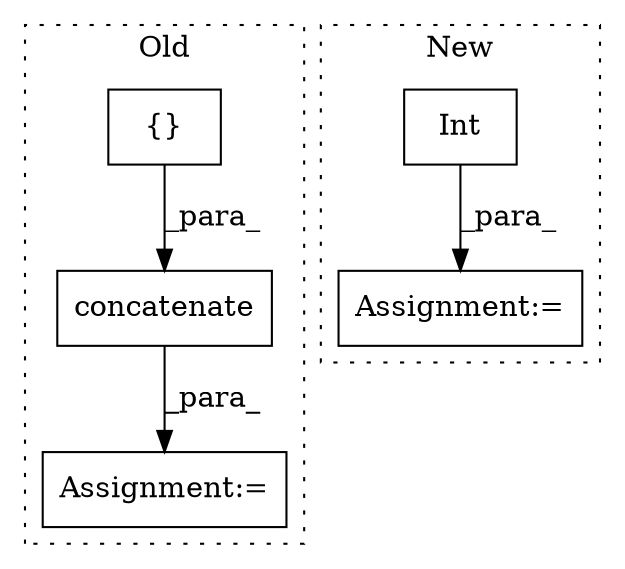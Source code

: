 digraph G {
subgraph cluster0 {
1 [label="concatenate" a="32" s="2057,2107" l="19,2" shape="box"];
4 [label="{}" a="4" s="2085,2087" l="1,1" shape="box"];
5 [label="Assignment:=" a="7" s="2050" l="1" shape="box"];
label = "Old";
style="dotted";
}
subgraph cluster1 {
2 [label="Int" a="32" s="1824,1837" l="4,1" shape="box"];
3 [label="Assignment:=" a="7" s="1811" l="1" shape="box"];
label = "New";
style="dotted";
}
1 -> 5 [label="_para_"];
2 -> 3 [label="_para_"];
4 -> 1 [label="_para_"];
}